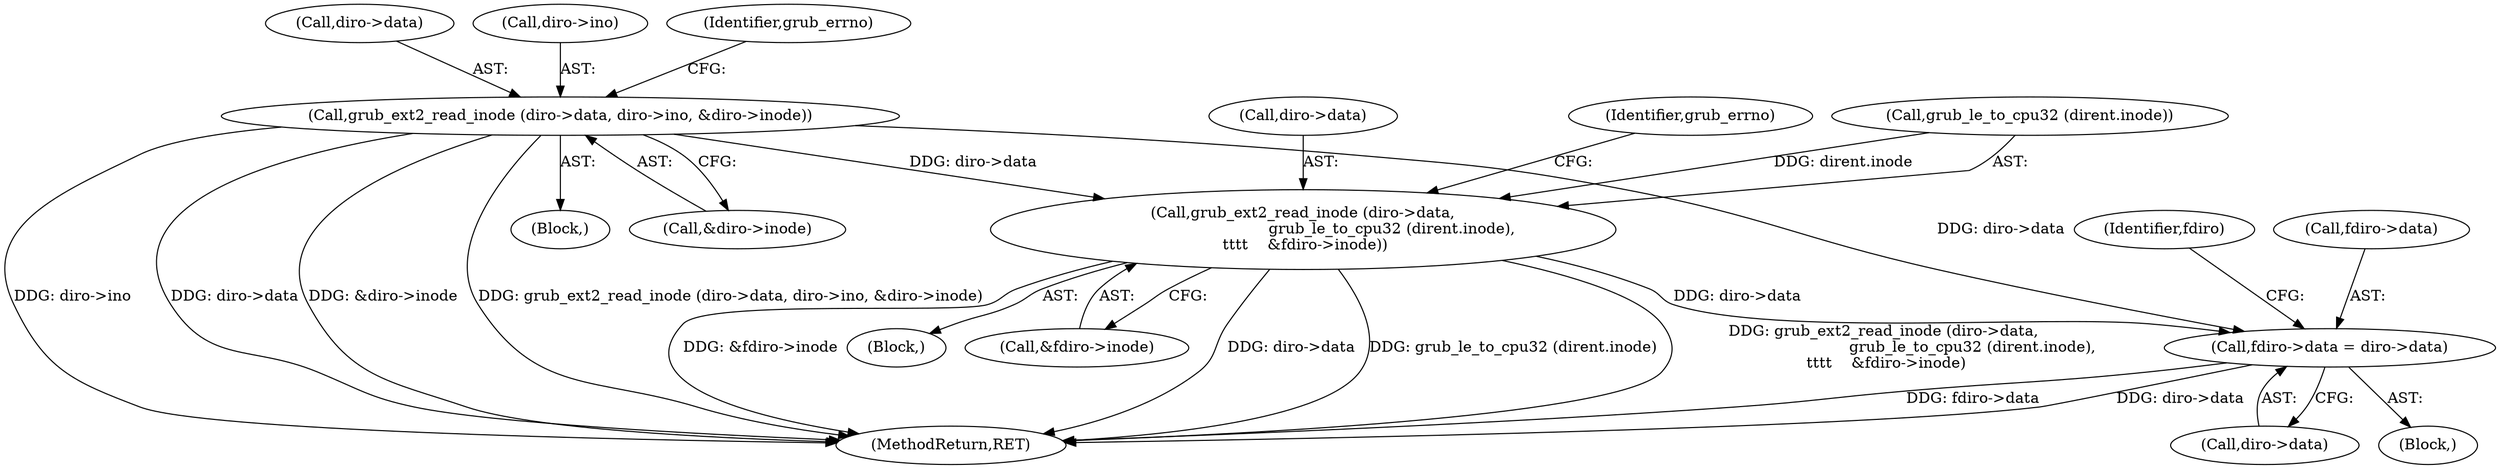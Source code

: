 digraph "0_radare2_796dd28aaa6b9fa76d99c42c4d5ff8b257cc2191_0@API" {
"1000123" [label="(Call,grub_ext2_read_inode (diro->data, diro->ino, &diro->inode))"];
"1000234" [label="(Call,fdiro->data = diro->data)"];
"1000299" [label="(Call,grub_ext2_read_inode (diro->data,\n                                     grub_le_to_cpu32 (dirent.inode),\n \t\t\t\t    &fdiro->inode))"];
"1000243" [label="(Identifier,fdiro)"];
"1000122" [label="(Block,)"];
"1000124" [label="(Call,diro->data)"];
"1000127" [label="(Call,diro->ino)"];
"1000300" [label="(Call,diro->data)"];
"1000299" [label="(Call,grub_ext2_read_inode (diro->data,\n                                     grub_le_to_cpu32 (dirent.inode),\n \t\t\t\t    &fdiro->inode))"];
"1000130" [label="(Call,&diro->inode)"];
"1000135" [label="(Identifier,grub_errno)"];
"1000312" [label="(Identifier,grub_errno)"];
"1000298" [label="(Block,)"];
"1000307" [label="(Call,&fdiro->inode)"];
"1000235" [label="(Call,fdiro->data)"];
"1000303" [label="(Call,grub_le_to_cpu32 (dirent.inode))"];
"1000234" [label="(Call,fdiro->data = diro->data)"];
"1000181" [label="(Block,)"];
"1000123" [label="(Call,grub_ext2_read_inode (diro->data, diro->ino, &diro->inode))"];
"1000238" [label="(Call,diro->data)"];
"1000390" [label="(MethodReturn,RET)"];
"1000123" -> "1000122"  [label="AST: "];
"1000123" -> "1000130"  [label="CFG: "];
"1000124" -> "1000123"  [label="AST: "];
"1000127" -> "1000123"  [label="AST: "];
"1000130" -> "1000123"  [label="AST: "];
"1000135" -> "1000123"  [label="CFG: "];
"1000123" -> "1000390"  [label="DDG: &diro->inode"];
"1000123" -> "1000390"  [label="DDG: grub_ext2_read_inode (diro->data, diro->ino, &diro->inode)"];
"1000123" -> "1000390"  [label="DDG: diro->ino"];
"1000123" -> "1000390"  [label="DDG: diro->data"];
"1000123" -> "1000234"  [label="DDG: diro->data"];
"1000123" -> "1000299"  [label="DDG: diro->data"];
"1000234" -> "1000181"  [label="AST: "];
"1000234" -> "1000238"  [label="CFG: "];
"1000235" -> "1000234"  [label="AST: "];
"1000238" -> "1000234"  [label="AST: "];
"1000243" -> "1000234"  [label="CFG: "];
"1000234" -> "1000390"  [label="DDG: fdiro->data"];
"1000234" -> "1000390"  [label="DDG: diro->data"];
"1000299" -> "1000234"  [label="DDG: diro->data"];
"1000299" -> "1000298"  [label="AST: "];
"1000299" -> "1000307"  [label="CFG: "];
"1000300" -> "1000299"  [label="AST: "];
"1000303" -> "1000299"  [label="AST: "];
"1000307" -> "1000299"  [label="AST: "];
"1000312" -> "1000299"  [label="CFG: "];
"1000299" -> "1000390"  [label="DDG: grub_le_to_cpu32 (dirent.inode)"];
"1000299" -> "1000390"  [label="DDG: grub_ext2_read_inode (diro->data,\n                                     grub_le_to_cpu32 (dirent.inode),\n \t\t\t\t    &fdiro->inode)"];
"1000299" -> "1000390"  [label="DDG: &fdiro->inode"];
"1000299" -> "1000390"  [label="DDG: diro->data"];
"1000303" -> "1000299"  [label="DDG: dirent.inode"];
}

